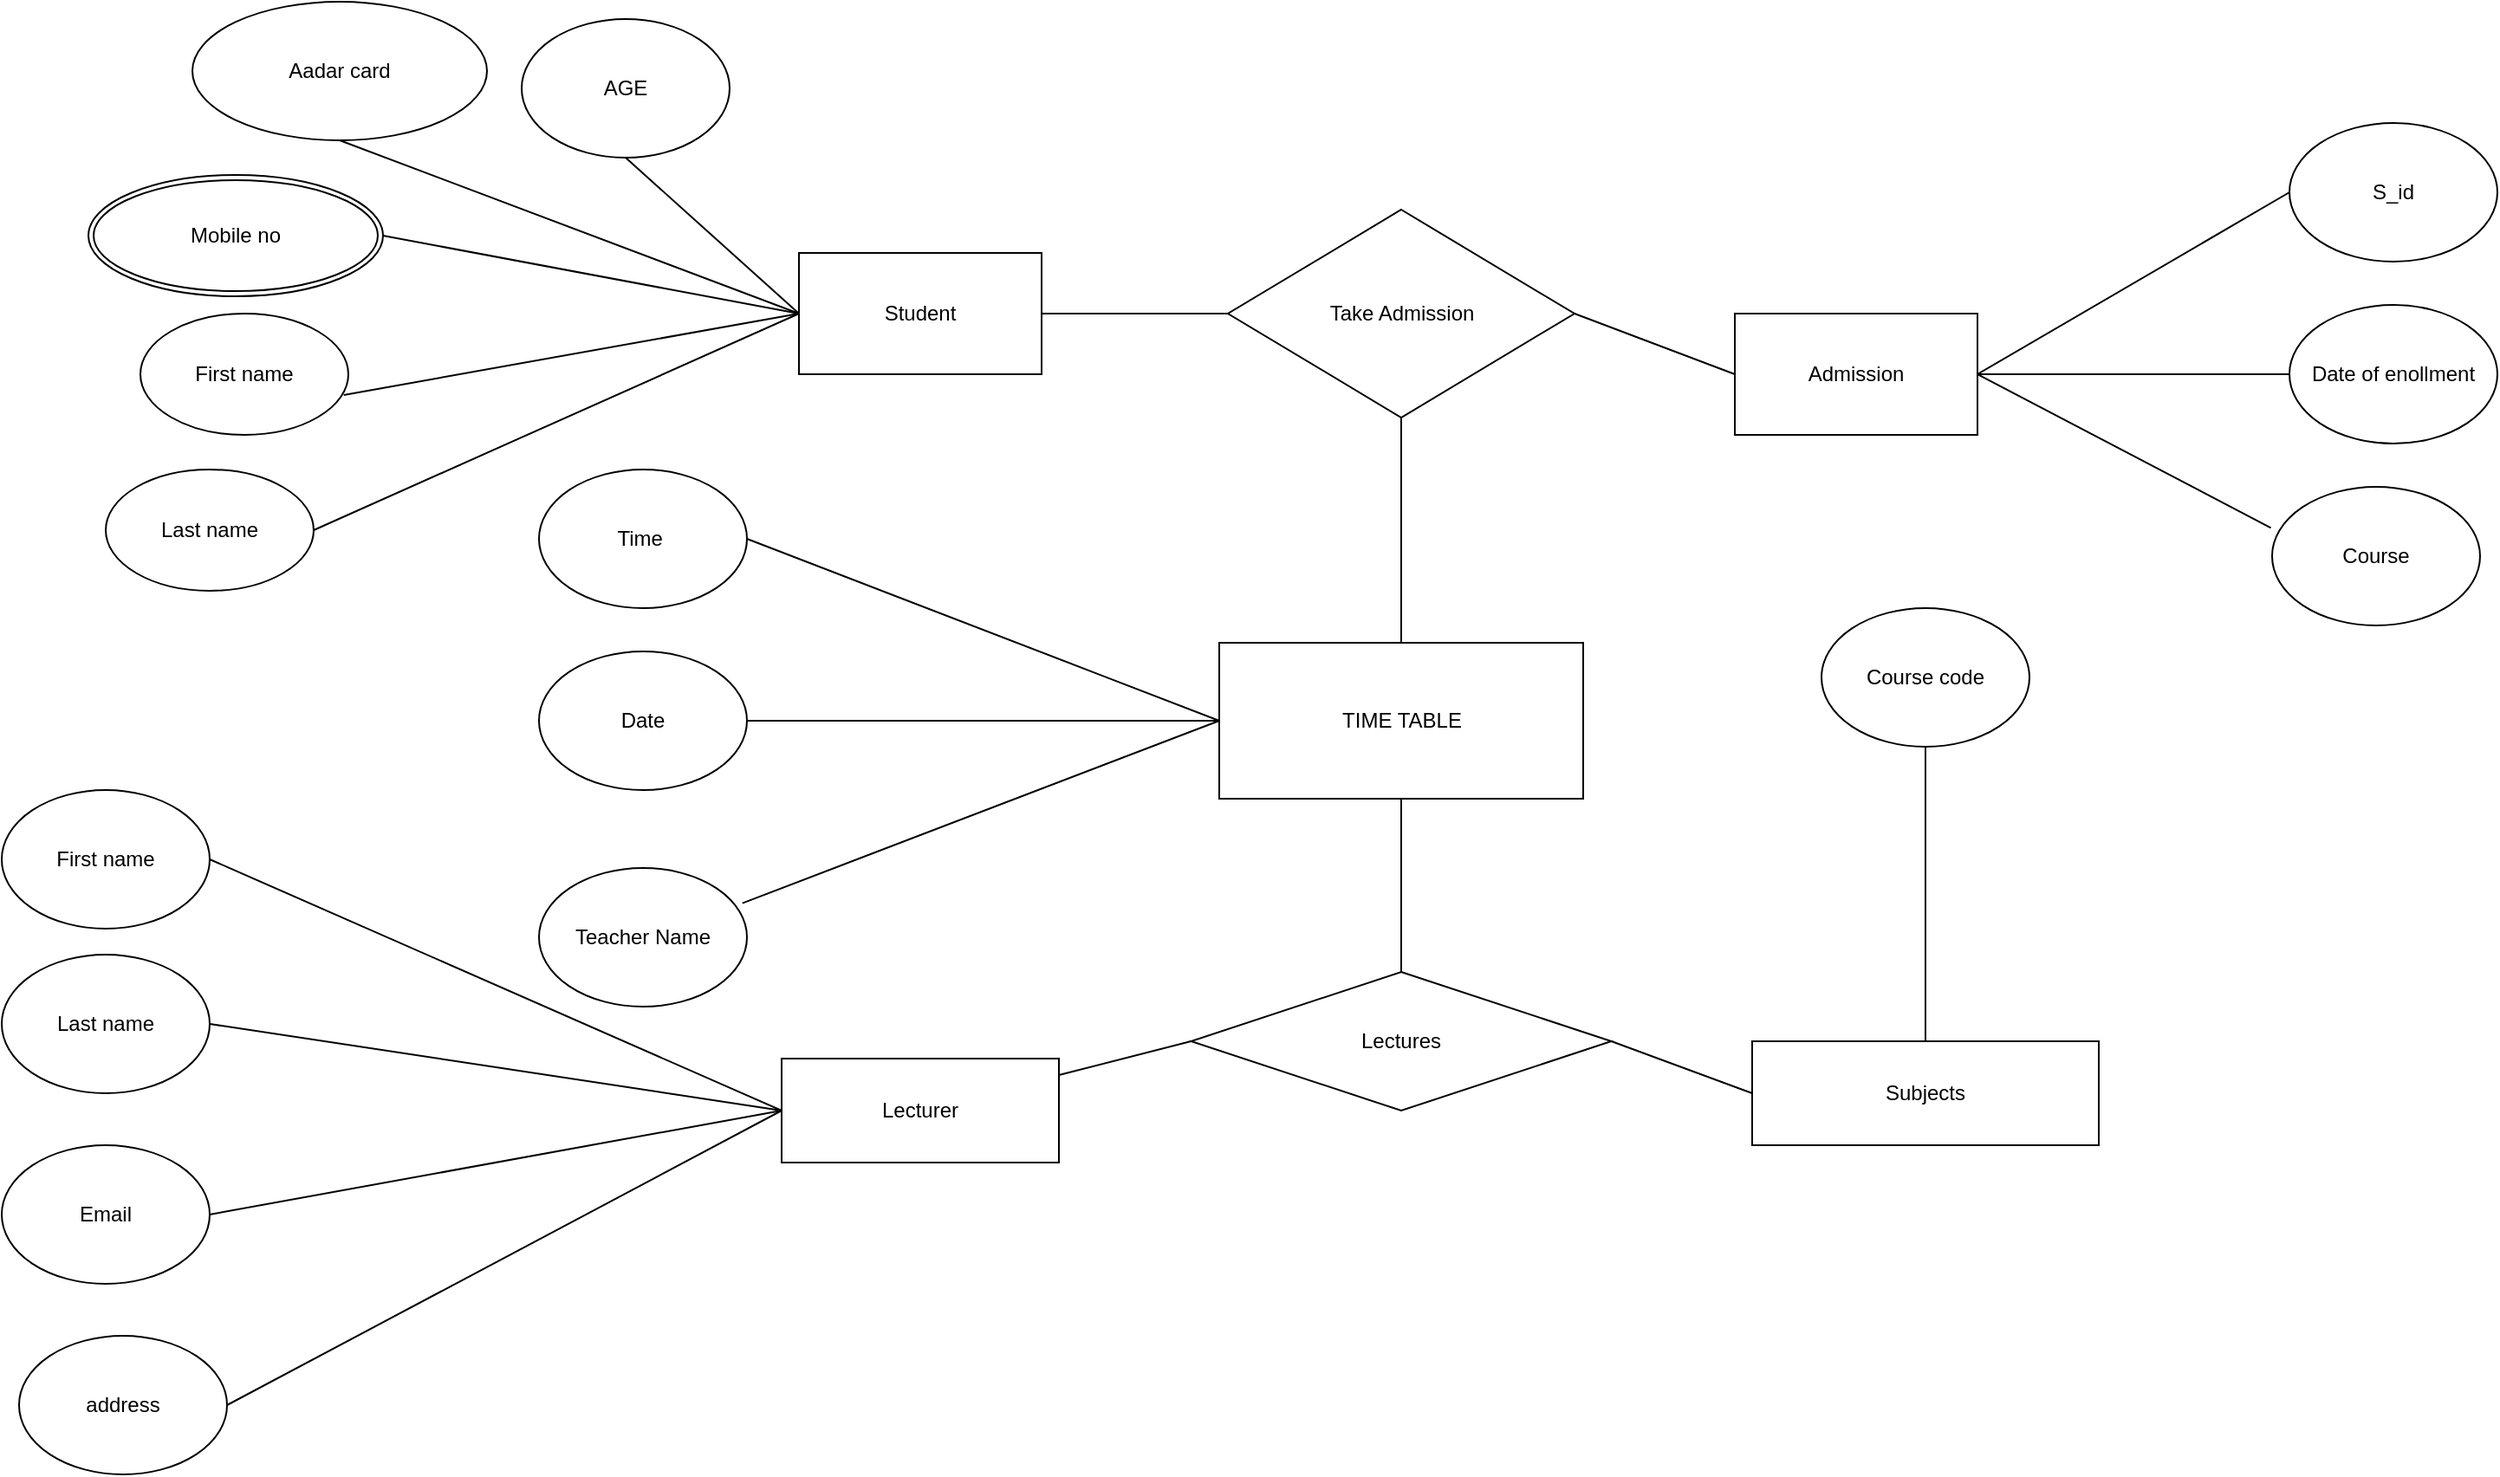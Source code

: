 <mxfile version="13.6.2" type="github">
  <diagram id="R2lEEEUBdFMjLlhIrx00" name="Page-1">
    <mxGraphModel dx="2580" dy="832" grid="1" gridSize="10" guides="1" tooltips="1" connect="1" arrows="1" fold="1" page="1" pageScale="1" pageWidth="850" pageHeight="1100" math="0" shadow="0" extFonts="Permanent Marker^https://fonts.googleapis.com/css?family=Permanent+Marker">
      <root>
        <mxCell id="0" />
        <mxCell id="1" parent="0" />
        <mxCell id="HlUUgPDsN3vnLuuE_RGb-1" value="Take Admission" style="rhombus;whiteSpace=wrap;html=1;" vertex="1" parent="1">
          <mxGeometry x="337.5" y="220" width="200" height="120" as="geometry" />
        </mxCell>
        <mxCell id="HlUUgPDsN3vnLuuE_RGb-2" value="Admission" style="rounded=0;whiteSpace=wrap;html=1;direction=east;" vertex="1" parent="1">
          <mxGeometry x="630" y="280" width="140" height="70" as="geometry" />
        </mxCell>
        <mxCell id="HlUUgPDsN3vnLuuE_RGb-3" value="Student" style="rounded=0;whiteSpace=wrap;html=1;" vertex="1" parent="1">
          <mxGeometry x="90" y="245" width="140" height="70" as="geometry" />
        </mxCell>
        <mxCell id="HlUUgPDsN3vnLuuE_RGb-8" value="First name" style="ellipse;whiteSpace=wrap;html=1;" vertex="1" parent="1">
          <mxGeometry x="-290" y="280" width="120" height="70" as="geometry" />
        </mxCell>
        <mxCell id="HlUUgPDsN3vnLuuE_RGb-9" value="Last name" style="ellipse;whiteSpace=wrap;html=1;" vertex="1" parent="1">
          <mxGeometry x="-310" y="370" width="120" height="70" as="geometry" />
        </mxCell>
        <mxCell id="HlUUgPDsN3vnLuuE_RGb-15" value="S_id" style="ellipse;whiteSpace=wrap;html=1;" vertex="1" parent="1">
          <mxGeometry x="950" y="170" width="120" height="80" as="geometry" />
        </mxCell>
        <mxCell id="HlUUgPDsN3vnLuuE_RGb-16" value="Date of enollment" style="ellipse;whiteSpace=wrap;html=1;" vertex="1" parent="1">
          <mxGeometry x="950" y="275" width="120" height="80" as="geometry" />
        </mxCell>
        <mxCell id="HlUUgPDsN3vnLuuE_RGb-17" value="Course" style="ellipse;whiteSpace=wrap;html=1;" vertex="1" parent="1">
          <mxGeometry x="940" y="380" width="120" height="80" as="geometry" />
        </mxCell>
        <mxCell id="HlUUgPDsN3vnLuuE_RGb-18" value="" style="endArrow=none;html=1;entryX=0;entryY=0.5;entryDx=0;entryDy=0;exitX=1;exitY=0.5;exitDx=0;exitDy=0;" edge="1" parent="1" source="HlUUgPDsN3vnLuuE_RGb-2" target="HlUUgPDsN3vnLuuE_RGb-15">
          <mxGeometry width="50" height="50" relative="1" as="geometry">
            <mxPoint x="400" y="280" as="sourcePoint" />
            <mxPoint x="450" y="230" as="targetPoint" />
          </mxGeometry>
        </mxCell>
        <mxCell id="HlUUgPDsN3vnLuuE_RGb-20" value="" style="endArrow=none;html=1;exitX=-0.006;exitY=0.296;exitDx=0;exitDy=0;entryX=1;entryY=0.5;entryDx=0;entryDy=0;exitPerimeter=0;" edge="1" parent="1" source="HlUUgPDsN3vnLuuE_RGb-17" target="HlUUgPDsN3vnLuuE_RGb-2">
          <mxGeometry width="50" height="50" relative="1" as="geometry">
            <mxPoint x="720" y="270" as="sourcePoint" />
            <mxPoint x="770" y="230" as="targetPoint" />
          </mxGeometry>
        </mxCell>
        <mxCell id="HlUUgPDsN3vnLuuE_RGb-22" value="TIME TABLE" style="rounded=0;whiteSpace=wrap;html=1;direction=west;" vertex="1" parent="1">
          <mxGeometry x="332.5" y="470" width="210" height="90" as="geometry" />
        </mxCell>
        <mxCell id="HlUUgPDsN3vnLuuE_RGb-25" value="" style="endArrow=none;html=1;entryX=0.5;entryY=1;entryDx=0;entryDy=0;" edge="1" parent="1" source="HlUUgPDsN3vnLuuE_RGb-22" target="HlUUgPDsN3vnLuuE_RGb-1">
          <mxGeometry width="50" height="50" relative="1" as="geometry">
            <mxPoint x="400" y="280" as="sourcePoint" />
            <mxPoint x="450" y="230" as="targetPoint" />
          </mxGeometry>
        </mxCell>
        <mxCell id="HlUUgPDsN3vnLuuE_RGb-26" value="" style="endArrow=none;html=1;entryX=1;entryY=0.5;entryDx=0;entryDy=0;exitX=0.978;exitY=0.254;exitDx=0;exitDy=0;exitPerimeter=0;" edge="1" parent="1" source="HlUUgPDsN3vnLuuE_RGb-31" target="HlUUgPDsN3vnLuuE_RGb-22">
          <mxGeometry width="50" height="50" relative="1" as="geometry">
            <mxPoint x="840" y="630" as="sourcePoint" />
            <mxPoint x="570" y="650" as="targetPoint" />
          </mxGeometry>
        </mxCell>
        <mxCell id="HlUUgPDsN3vnLuuE_RGb-27" value="" style="endArrow=none;html=1;entryX=1;entryY=0.5;entryDx=0;entryDy=0;exitX=1;exitY=0.5;exitDx=0;exitDy=0;" edge="1" parent="1" source="HlUUgPDsN3vnLuuE_RGb-30" target="HlUUgPDsN3vnLuuE_RGb-22">
          <mxGeometry width="50" height="50" relative="1" as="geometry">
            <mxPoint x="770" y="760" as="sourcePoint" />
            <mxPoint x="450" y="630" as="targetPoint" />
          </mxGeometry>
        </mxCell>
        <mxCell id="HlUUgPDsN3vnLuuE_RGb-28" value="" style="endArrow=none;html=1;exitX=1;exitY=0.5;exitDx=0;exitDy=0;entryX=1;entryY=0.5;entryDx=0;entryDy=0;" edge="1" parent="1" source="HlUUgPDsN3vnLuuE_RGb-22" target="HlUUgPDsN3vnLuuE_RGb-29">
          <mxGeometry width="50" height="50" relative="1" as="geometry">
            <mxPoint x="570" y="700" as="sourcePoint" />
            <mxPoint x="740" y="520" as="targetPoint" />
            <Array as="points" />
          </mxGeometry>
        </mxCell>
        <mxCell id="HlUUgPDsN3vnLuuE_RGb-29" value="Time&amp;nbsp;" style="ellipse;whiteSpace=wrap;html=1;" vertex="1" parent="1">
          <mxGeometry x="-60" y="370" width="120" height="80" as="geometry" />
        </mxCell>
        <mxCell id="HlUUgPDsN3vnLuuE_RGb-30" value="Date" style="ellipse;whiteSpace=wrap;html=1;" vertex="1" parent="1">
          <mxGeometry x="-60" y="475" width="120" height="80" as="geometry" />
        </mxCell>
        <mxCell id="HlUUgPDsN3vnLuuE_RGb-31" value="Teacher Name" style="ellipse;whiteSpace=wrap;html=1;" vertex="1" parent="1">
          <mxGeometry x="-60" y="600" width="120" height="80" as="geometry" />
        </mxCell>
        <mxCell id="HlUUgPDsN3vnLuuE_RGb-32" value="" style="endArrow=none;html=1;entryX=0.5;entryY=0;entryDx=0;entryDy=0;exitX=0.5;exitY=0;exitDx=0;exitDy=0;" edge="1" parent="1" source="HlUUgPDsN3vnLuuE_RGb-33" target="HlUUgPDsN3vnLuuE_RGb-22">
          <mxGeometry width="50" height="50" relative="1" as="geometry">
            <mxPoint x="468" y="900" as="sourcePoint" />
            <mxPoint x="450" y="630" as="targetPoint" />
          </mxGeometry>
        </mxCell>
        <mxCell id="HlUUgPDsN3vnLuuE_RGb-33" value="Lectures" style="rhombus;whiteSpace=wrap;html=1;" vertex="1" parent="1">
          <mxGeometry x="316.25" y="660" width="242.5" height="80" as="geometry" />
        </mxCell>
        <mxCell id="HlUUgPDsN3vnLuuE_RGb-34" value="" style="endArrow=none;html=1;exitX=0.978;exitY=0.671;exitDx=0;exitDy=0;exitPerimeter=0;entryX=0;entryY=0.5;entryDx=0;entryDy=0;" edge="1" parent="1" source="HlUUgPDsN3vnLuuE_RGb-8" target="HlUUgPDsN3vnLuuE_RGb-3">
          <mxGeometry width="50" height="50" relative="1" as="geometry">
            <mxPoint x="-160" y="220" as="sourcePoint" />
            <mxPoint x="-110" y="170" as="targetPoint" />
          </mxGeometry>
        </mxCell>
        <mxCell id="HlUUgPDsN3vnLuuE_RGb-35" value="" style="endArrow=none;html=1;entryX=1;entryY=0.5;entryDx=0;entryDy=0;exitX=0;exitY=0.5;exitDx=0;exitDy=0;" edge="1" parent="1" source="HlUUgPDsN3vnLuuE_RGb-3" target="HlUUgPDsN3vnLuuE_RGb-9">
          <mxGeometry width="50" height="50" relative="1" as="geometry">
            <mxPoint x="-280" y="540" as="sourcePoint" />
            <mxPoint x="-230" y="490" as="targetPoint" />
          </mxGeometry>
        </mxCell>
        <mxCell id="HlUUgPDsN3vnLuuE_RGb-39" value="First name" style="ellipse;whiteSpace=wrap;html=1;" vertex="1" parent="1">
          <mxGeometry x="-370" y="555" width="120" height="80" as="geometry" />
        </mxCell>
        <mxCell id="HlUUgPDsN3vnLuuE_RGb-40" value="Last name" style="ellipse;whiteSpace=wrap;html=1;" vertex="1" parent="1">
          <mxGeometry x="-370" y="650" width="120" height="80" as="geometry" />
        </mxCell>
        <mxCell id="HlUUgPDsN3vnLuuE_RGb-41" value="Email" style="ellipse;whiteSpace=wrap;html=1;" vertex="1" parent="1">
          <mxGeometry x="-370" y="760" width="120" height="80" as="geometry" />
        </mxCell>
        <mxCell id="HlUUgPDsN3vnLuuE_RGb-42" value="address" style="ellipse;whiteSpace=wrap;html=1;" vertex="1" parent="1">
          <mxGeometry x="-360" y="870" width="120" height="80" as="geometry" />
        </mxCell>
        <mxCell id="HlUUgPDsN3vnLuuE_RGb-45" value="Lecturer" style="rounded=0;whiteSpace=wrap;html=1;" vertex="1" parent="1">
          <mxGeometry x="80" y="710" width="160" height="60" as="geometry" />
        </mxCell>
        <mxCell id="HlUUgPDsN3vnLuuE_RGb-46" value="" style="endArrow=none;html=1;entryX=0;entryY=0.5;entryDx=0;entryDy=0;" edge="1" parent="1" source="HlUUgPDsN3vnLuuE_RGb-45" target="HlUUgPDsN3vnLuuE_RGb-33">
          <mxGeometry width="50" height="50" relative="1" as="geometry">
            <mxPoint x="180" y="1260" as="sourcePoint" />
            <mxPoint x="250.711" y="1210" as="targetPoint" />
          </mxGeometry>
        </mxCell>
        <mxCell id="HlUUgPDsN3vnLuuE_RGb-47" value="" style="endArrow=none;html=1;entryX=1;entryY=0.5;entryDx=0;entryDy=0;exitX=0;exitY=0.5;exitDx=0;exitDy=0;" edge="1" parent="1" source="HlUUgPDsN3vnLuuE_RGb-45" target="HlUUgPDsN3vnLuuE_RGb-41">
          <mxGeometry width="50" height="50" relative="1" as="geometry">
            <mxPoint x="10" y="820" as="sourcePoint" />
            <mxPoint x="-50.711" y="1210" as="targetPoint" />
          </mxGeometry>
        </mxCell>
        <mxCell id="HlUUgPDsN3vnLuuE_RGb-48" value="" style="endArrow=none;html=1;exitX=0;exitY=0.5;exitDx=0;exitDy=0;entryX=1;entryY=0.5;entryDx=0;entryDy=0;" edge="1" parent="1" source="HlUUgPDsN3vnLuuE_RGb-45" target="HlUUgPDsN3vnLuuE_RGb-39">
          <mxGeometry width="50" height="50" relative="1" as="geometry">
            <mxPoint x="-160" y="1060" as="sourcePoint" />
            <mxPoint x="-110" y="1010" as="targetPoint" />
          </mxGeometry>
        </mxCell>
        <mxCell id="HlUUgPDsN3vnLuuE_RGb-49" value="" style="endArrow=none;html=1;exitX=1;exitY=0.5;exitDx=0;exitDy=0;entryX=0;entryY=0.5;entryDx=0;entryDy=0;" edge="1" parent="1" source="HlUUgPDsN3vnLuuE_RGb-42" target="HlUUgPDsN3vnLuuE_RGb-45">
          <mxGeometry width="50" height="50" relative="1" as="geometry">
            <mxPoint x="-120" y="1400" as="sourcePoint" />
            <mxPoint x="-70" y="1350" as="targetPoint" />
          </mxGeometry>
        </mxCell>
        <mxCell id="HlUUgPDsN3vnLuuE_RGb-50" value="" style="endArrow=none;html=1;exitX=1;exitY=0.5;exitDx=0;exitDy=0;entryX=0;entryY=0.5;entryDx=0;entryDy=0;" edge="1" parent="1" source="HlUUgPDsN3vnLuuE_RGb-33" target="HlUUgPDsN3vnLuuE_RGb-51">
          <mxGeometry width="50" height="50" relative="1" as="geometry">
            <mxPoint x="700" y="1220" as="sourcePoint" />
            <mxPoint x="680" y="1210" as="targetPoint" />
          </mxGeometry>
        </mxCell>
        <mxCell id="HlUUgPDsN3vnLuuE_RGb-51" value="Subjects" style="rounded=0;whiteSpace=wrap;html=1;" vertex="1" parent="1">
          <mxGeometry x="640" y="700" width="200" height="60" as="geometry" />
        </mxCell>
        <mxCell id="HlUUgPDsN3vnLuuE_RGb-52" value="" style="endArrow=none;html=1;exitX=0.5;exitY=0;exitDx=0;exitDy=0;entryX=0.5;entryY=1;entryDx=0;entryDy=0;" edge="1" parent="1" source="HlUUgPDsN3vnLuuE_RGb-51" target="HlUUgPDsN3vnLuuE_RGb-54">
          <mxGeometry width="50" height="50" relative="1" as="geometry">
            <mxPoint x="880" y="1200" as="sourcePoint" />
            <mxPoint x="1000" y="1195" as="targetPoint" />
          </mxGeometry>
        </mxCell>
        <mxCell id="HlUUgPDsN3vnLuuE_RGb-54" value="Course code" style="ellipse;whiteSpace=wrap;html=1;" vertex="1" parent="1">
          <mxGeometry x="680" y="450" width="120" height="80" as="geometry" />
        </mxCell>
        <mxCell id="HlUUgPDsN3vnLuuE_RGb-55" value="" style="endArrow=none;html=1;exitX=1;exitY=0.5;exitDx=0;exitDy=0;entryX=0;entryY=0.5;entryDx=0;entryDy=0;" edge="1" parent="1" source="HlUUgPDsN3vnLuuE_RGb-40" target="HlUUgPDsN3vnLuuE_RGb-45">
          <mxGeometry width="50" height="50" relative="1" as="geometry">
            <mxPoint x="-190" y="830" as="sourcePoint" />
            <mxPoint x="-140" y="780" as="targetPoint" />
          </mxGeometry>
        </mxCell>
        <mxCell id="HlUUgPDsN3vnLuuE_RGb-56" value="" style="endArrow=none;html=1;exitX=1;exitY=0.5;exitDx=0;exitDy=0;entryX=0;entryY=0.5;entryDx=0;entryDy=0;" edge="1" parent="1" source="HlUUgPDsN3vnLuuE_RGb-2" target="HlUUgPDsN3vnLuuE_RGb-16">
          <mxGeometry width="50" height="50" relative="1" as="geometry">
            <mxPoint x="840" y="300" as="sourcePoint" />
            <mxPoint x="890" y="250" as="targetPoint" />
          </mxGeometry>
        </mxCell>
        <mxCell id="HlUUgPDsN3vnLuuE_RGb-57" value="" style="endArrow=none;html=1;exitX=0;exitY=0.5;exitDx=0;exitDy=0;entryX=1;entryY=0.5;entryDx=0;entryDy=0;" edge="1" parent="1" source="HlUUgPDsN3vnLuuE_RGb-3" target="HlUUgPDsN3vnLuuE_RGb-60">
          <mxGeometry width="50" height="50" relative="1" as="geometry">
            <mxPoint x="-60" y="200" as="sourcePoint" />
            <mxPoint x="-40" y="150" as="targetPoint" />
          </mxGeometry>
        </mxCell>
        <mxCell id="HlUUgPDsN3vnLuuE_RGb-60" value="Mobile no" style="ellipse;shape=doubleEllipse;margin=3;whiteSpace=wrap;html=1;align=center;" vertex="1" parent="1">
          <mxGeometry x="-320" y="200" width="170" height="70" as="geometry" />
        </mxCell>
        <mxCell id="HlUUgPDsN3vnLuuE_RGb-61" value="Aadar card" style="ellipse;whiteSpace=wrap;html=1;" vertex="1" parent="1">
          <mxGeometry x="-260" y="100" width="170" height="80" as="geometry" />
        </mxCell>
        <mxCell id="HlUUgPDsN3vnLuuE_RGb-62" value="" style="endArrow=none;html=1;entryX=0.5;entryY=1;entryDx=0;entryDy=0;exitX=0;exitY=0.5;exitDx=0;exitDy=0;" edge="1" parent="1" source="HlUUgPDsN3vnLuuE_RGb-3" target="HlUUgPDsN3vnLuuE_RGb-61">
          <mxGeometry width="50" height="50" relative="1" as="geometry">
            <mxPoint x="100" y="270" as="sourcePoint" />
            <mxPoint x="130" y="130" as="targetPoint" />
          </mxGeometry>
        </mxCell>
        <mxCell id="HlUUgPDsN3vnLuuE_RGb-64" value="" style="endArrow=none;html=1;entryX=1;entryY=0.5;entryDx=0;entryDy=0;exitX=0;exitY=0.5;exitDx=0;exitDy=0;" edge="1" parent="1" source="HlUUgPDsN3vnLuuE_RGb-1" target="HlUUgPDsN3vnLuuE_RGb-3">
          <mxGeometry width="50" height="50" relative="1" as="geometry">
            <mxPoint x="50" y="310" as="sourcePoint" />
            <mxPoint x="100" y="260" as="targetPoint" />
          </mxGeometry>
        </mxCell>
        <mxCell id="HlUUgPDsN3vnLuuE_RGb-65" value="" style="endArrow=none;html=1;exitX=1;exitY=0.5;exitDx=0;exitDy=0;entryX=0;entryY=0.5;entryDx=0;entryDy=0;" edge="1" parent="1" source="HlUUgPDsN3vnLuuE_RGb-1" target="HlUUgPDsN3vnLuuE_RGb-2">
          <mxGeometry width="50" height="50" relative="1" as="geometry">
            <mxPoint x="540" y="320" as="sourcePoint" />
            <mxPoint x="590" y="270" as="targetPoint" />
          </mxGeometry>
        </mxCell>
        <mxCell id="HlUUgPDsN3vnLuuE_RGb-66" value="AGE" style="ellipse;whiteSpace=wrap;html=1;" vertex="1" parent="1">
          <mxGeometry x="-70" y="110" width="120" height="80" as="geometry" />
        </mxCell>
        <mxCell id="HlUUgPDsN3vnLuuE_RGb-67" value="" style="endArrow=none;html=1;exitX=0;exitY=0.5;exitDx=0;exitDy=0;entryX=0.5;entryY=1;entryDx=0;entryDy=0;" edge="1" parent="1" source="HlUUgPDsN3vnLuuE_RGb-3" target="HlUUgPDsN3vnLuuE_RGb-66">
          <mxGeometry width="50" height="50" relative="1" as="geometry">
            <mxPoint x="190" y="30" as="sourcePoint" />
            <mxPoint x="240" y="-20" as="targetPoint" />
          </mxGeometry>
        </mxCell>
      </root>
    </mxGraphModel>
  </diagram>
</mxfile>

